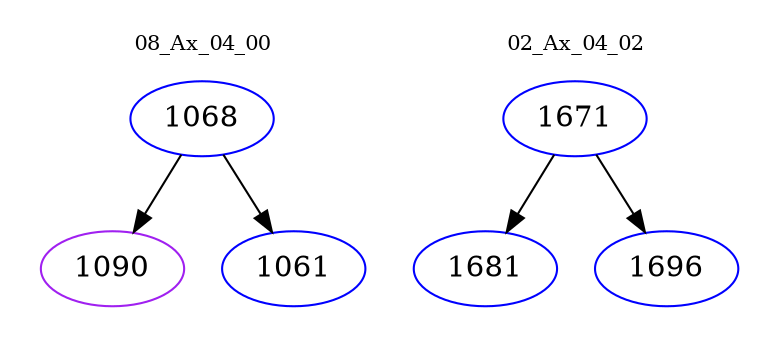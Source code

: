 digraph{
subgraph cluster_0 {
color = white
label = "08_Ax_04_00";
fontsize=10;
T0_1068 [label="1068", color="blue"]
T0_1068 -> T0_1090 [color="black"]
T0_1090 [label="1090", color="purple"]
T0_1068 -> T0_1061 [color="black"]
T0_1061 [label="1061", color="blue"]
}
subgraph cluster_1 {
color = white
label = "02_Ax_04_02";
fontsize=10;
T1_1671 [label="1671", color="blue"]
T1_1671 -> T1_1681 [color="black"]
T1_1681 [label="1681", color="blue"]
T1_1671 -> T1_1696 [color="black"]
T1_1696 [label="1696", color="blue"]
}
}
